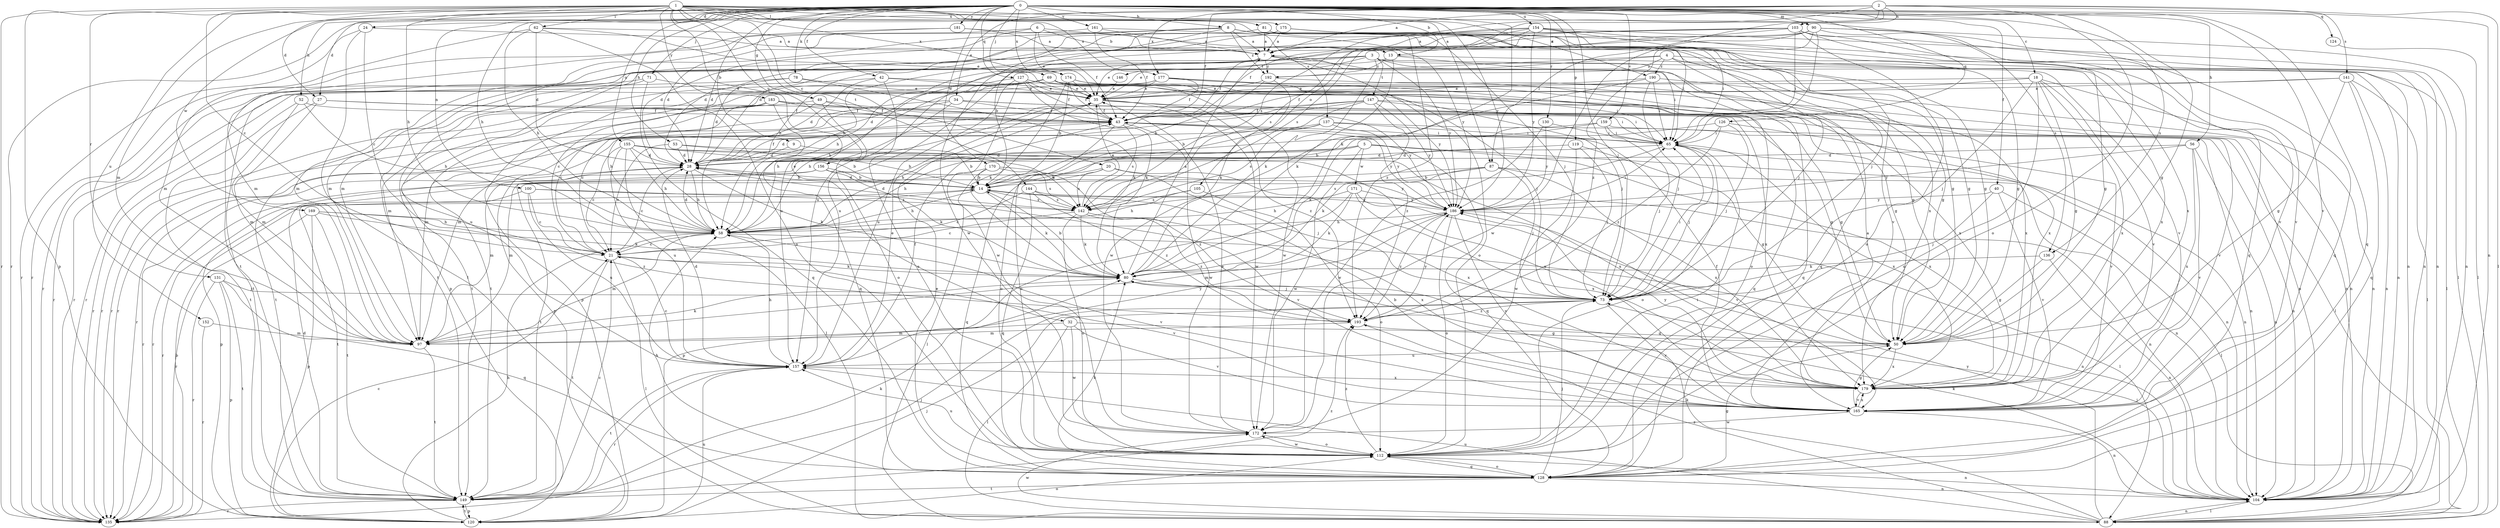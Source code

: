 strict digraph  {
0;
1;
2;
3;
4;
5;
6;
7;
8;
9;
13;
14;
18;
20;
21;
24;
27;
28;
32;
34;
35;
40;
42;
43;
49;
50;
52;
53;
56;
58;
62;
65;
69;
71;
73;
78;
80;
81;
87;
88;
90;
97;
100;
103;
104;
105;
112;
119;
120;
124;
126;
127;
128;
130;
131;
135;
136;
137;
141;
142;
144;
146;
147;
149;
152;
154;
155;
156;
157;
159;
161;
165;
169;
170;
171;
172;
174;
175;
177;
179;
181;
183;
186;
190;
192;
193;
0 -> 8  [label=b];
0 -> 9  [label=b];
0 -> 13  [label=b];
0 -> 18  [label=c];
0 -> 24  [label=d];
0 -> 27  [label=d];
0 -> 40  [label=f];
0 -> 42  [label=f];
0 -> 49  [label=g];
0 -> 50  [label=g];
0 -> 52  [label=h];
0 -> 53  [label=h];
0 -> 56  [label=h];
0 -> 58  [label=h];
0 -> 69  [label=j];
0 -> 71  [label=j];
0 -> 73  [label=j];
0 -> 78  [label=k];
0 -> 80  [label=k];
0 -> 90  [label=m];
0 -> 97  [label=m];
0 -> 100  [label=n];
0 -> 119  [label=p];
0 -> 124  [label=q];
0 -> 126  [label=q];
0 -> 127  [label=q];
0 -> 128  [label=q];
0 -> 130  [label=r];
0 -> 136  [label=s];
0 -> 152  [label=u];
0 -> 154  [label=u];
0 -> 155  [label=u];
0 -> 159  [label=v];
0 -> 161  [label=v];
0 -> 165  [label=v];
0 -> 169  [label=w];
0 -> 170  [label=w];
0 -> 174  [label=x];
0 -> 181  [label=y];
1 -> 20  [label=c];
1 -> 21  [label=c];
1 -> 27  [label=d];
1 -> 32  [label=e];
1 -> 58  [label=h];
1 -> 62  [label=i];
1 -> 81  [label=l];
1 -> 87  [label=l];
1 -> 120  [label=p];
1 -> 131  [label=r];
1 -> 135  [label=r];
1 -> 136  [label=s];
1 -> 137  [label=s];
1 -> 144  [label=t];
1 -> 156  [label=u];
1 -> 174  [label=x];
1 -> 175  [label=x];
1 -> 177  [label=x];
1 -> 183  [label=y];
1 -> 186  [label=y];
1 -> 190  [label=z];
2 -> 7  [label=a];
2 -> 34  [label=e];
2 -> 43  [label=f];
2 -> 87  [label=l];
2 -> 88  [label=l];
2 -> 103  [label=n];
2 -> 104  [label=n];
2 -> 105  [label=o];
2 -> 112  [label=o];
2 -> 135  [label=r];
2 -> 141  [label=s];
2 -> 142  [label=s];
2 -> 177  [label=x];
3 -> 35  [label=e];
3 -> 58  [label=h];
3 -> 65  [label=i];
3 -> 80  [label=k];
3 -> 104  [label=n];
3 -> 135  [label=r];
3 -> 146  [label=t];
3 -> 147  [label=t];
3 -> 165  [label=v];
3 -> 186  [label=y];
4 -> 50  [label=g];
4 -> 120  [label=p];
4 -> 128  [label=q];
4 -> 157  [label=u];
4 -> 179  [label=x];
4 -> 190  [label=z];
4 -> 192  [label=z];
5 -> 28  [label=d];
5 -> 58  [label=h];
5 -> 104  [label=n];
5 -> 128  [label=q];
5 -> 149  [label=t];
5 -> 171  [label=w];
5 -> 172  [label=w];
5 -> 179  [label=x];
6 -> 13  [label=b];
6 -> 28  [label=d];
6 -> 35  [label=e];
6 -> 43  [label=f];
6 -> 50  [label=g];
6 -> 149  [label=t];
7 -> 35  [label=e];
7 -> 43  [label=f];
7 -> 50  [label=g];
7 -> 112  [label=o];
7 -> 149  [label=t];
7 -> 192  [label=z];
8 -> 7  [label=a];
8 -> 14  [label=b];
8 -> 28  [label=d];
8 -> 50  [label=g];
8 -> 58  [label=h];
8 -> 73  [label=j];
8 -> 97  [label=m];
8 -> 104  [label=n];
8 -> 179  [label=x];
8 -> 192  [label=z];
9 -> 14  [label=b];
9 -> 28  [label=d];
13 -> 73  [label=j];
13 -> 80  [label=k];
13 -> 88  [label=l];
13 -> 157  [label=u];
13 -> 192  [label=z];
14 -> 28  [label=d];
14 -> 58  [label=h];
14 -> 80  [label=k];
14 -> 135  [label=r];
14 -> 142  [label=s];
14 -> 186  [label=y];
18 -> 35  [label=e];
18 -> 43  [label=f];
18 -> 50  [label=g];
18 -> 73  [label=j];
18 -> 104  [label=n];
18 -> 112  [label=o];
18 -> 165  [label=v];
18 -> 179  [label=x];
20 -> 14  [label=b];
20 -> 73  [label=j];
20 -> 128  [label=q];
20 -> 142  [label=s];
20 -> 179  [label=x];
21 -> 80  [label=k];
21 -> 88  [label=l];
21 -> 149  [label=t];
21 -> 165  [label=v];
24 -> 7  [label=a];
24 -> 21  [label=c];
24 -> 88  [label=l];
24 -> 135  [label=r];
27 -> 43  [label=f];
27 -> 65  [label=i];
27 -> 97  [label=m];
27 -> 149  [label=t];
28 -> 14  [label=b];
28 -> 21  [label=c];
28 -> 43  [label=f];
28 -> 58  [label=h];
28 -> 80  [label=k];
28 -> 97  [label=m];
32 -> 50  [label=g];
32 -> 88  [label=l];
32 -> 97  [label=m];
32 -> 165  [label=v];
32 -> 172  [label=w];
34 -> 43  [label=f];
34 -> 58  [label=h];
34 -> 88  [label=l];
34 -> 97  [label=m];
34 -> 135  [label=r];
34 -> 165  [label=v];
35 -> 43  [label=f];
35 -> 58  [label=h];
35 -> 65  [label=i];
35 -> 120  [label=p];
35 -> 172  [label=w];
35 -> 193  [label=z];
40 -> 73  [label=j];
40 -> 88  [label=l];
40 -> 165  [label=v];
40 -> 186  [label=y];
42 -> 28  [label=d];
42 -> 35  [label=e];
42 -> 73  [label=j];
42 -> 112  [label=o];
42 -> 135  [label=r];
43 -> 65  [label=i];
43 -> 112  [label=o];
43 -> 135  [label=r];
43 -> 142  [label=s];
43 -> 172  [label=w];
43 -> 186  [label=y];
49 -> 21  [label=c];
49 -> 43  [label=f];
49 -> 112  [label=o];
49 -> 149  [label=t];
49 -> 186  [label=y];
50 -> 157  [label=u];
50 -> 179  [label=x];
52 -> 43  [label=f];
52 -> 58  [label=h];
52 -> 97  [label=m];
52 -> 135  [label=r];
53 -> 14  [label=b];
53 -> 21  [label=c];
53 -> 28  [label=d];
53 -> 179  [label=x];
56 -> 28  [label=d];
56 -> 104  [label=n];
56 -> 165  [label=v];
56 -> 179  [label=x];
56 -> 186  [label=y];
58 -> 21  [label=c];
58 -> 28  [label=d];
58 -> 97  [label=m];
58 -> 104  [label=n];
58 -> 165  [label=v];
62 -> 7  [label=a];
62 -> 28  [label=d];
62 -> 35  [label=e];
62 -> 58  [label=h];
62 -> 97  [label=m];
62 -> 112  [label=o];
65 -> 28  [label=d];
65 -> 73  [label=j];
65 -> 80  [label=k];
65 -> 104  [label=n];
65 -> 112  [label=o];
65 -> 179  [label=x];
69 -> 35  [label=e];
69 -> 58  [label=h];
69 -> 97  [label=m];
69 -> 104  [label=n];
69 -> 112  [label=o];
69 -> 120  [label=p];
69 -> 149  [label=t];
69 -> 172  [label=w];
69 -> 179  [label=x];
71 -> 35  [label=e];
71 -> 128  [label=q];
71 -> 135  [label=r];
71 -> 157  [label=u];
73 -> 65  [label=i];
73 -> 165  [label=v];
73 -> 193  [label=z];
78 -> 28  [label=d];
78 -> 35  [label=e];
78 -> 80  [label=k];
78 -> 149  [label=t];
80 -> 7  [label=a];
80 -> 14  [label=b];
80 -> 73  [label=j];
81 -> 7  [label=a];
81 -> 28  [label=d];
81 -> 50  [label=g];
81 -> 73  [label=j];
81 -> 193  [label=z];
87 -> 14  [label=b];
87 -> 73  [label=j];
87 -> 97  [label=m];
87 -> 104  [label=n];
87 -> 142  [label=s];
87 -> 179  [label=x];
88 -> 80  [label=k];
88 -> 104  [label=n];
88 -> 157  [label=u];
88 -> 172  [label=w];
88 -> 186  [label=y];
88 -> 193  [label=z];
90 -> 7  [label=a];
90 -> 65  [label=i];
90 -> 104  [label=n];
90 -> 128  [label=q];
90 -> 135  [label=r];
90 -> 165  [label=v];
90 -> 172  [label=w];
90 -> 193  [label=z];
97 -> 80  [label=k];
97 -> 149  [label=t];
100 -> 21  [label=c];
100 -> 142  [label=s];
100 -> 149  [label=t];
100 -> 157  [label=u];
100 -> 165  [label=v];
103 -> 7  [label=a];
103 -> 50  [label=g];
103 -> 65  [label=i];
103 -> 97  [label=m];
103 -> 104  [label=n];
103 -> 112  [label=o];
103 -> 142  [label=s];
103 -> 157  [label=u];
103 -> 165  [label=v];
104 -> 73  [label=j];
104 -> 80  [label=k];
104 -> 88  [label=l];
105 -> 58  [label=h];
105 -> 112  [label=o];
105 -> 142  [label=s];
112 -> 65  [label=i];
112 -> 104  [label=n];
112 -> 128  [label=q];
112 -> 157  [label=u];
112 -> 172  [label=w];
112 -> 193  [label=z];
119 -> 28  [label=d];
119 -> 50  [label=g];
119 -> 73  [label=j];
119 -> 172  [label=w];
120 -> 21  [label=c];
120 -> 58  [label=h];
120 -> 73  [label=j];
120 -> 112  [label=o];
120 -> 149  [label=t];
120 -> 157  [label=u];
124 -> 88  [label=l];
126 -> 65  [label=i];
126 -> 73  [label=j];
126 -> 80  [label=k];
126 -> 165  [label=v];
126 -> 193  [label=z];
127 -> 28  [label=d];
127 -> 35  [label=e];
127 -> 43  [label=f];
127 -> 80  [label=k];
127 -> 104  [label=n];
127 -> 157  [label=u];
127 -> 172  [label=w];
127 -> 186  [label=y];
128 -> 35  [label=e];
128 -> 50  [label=g];
128 -> 58  [label=h];
128 -> 73  [label=j];
128 -> 80  [label=k];
128 -> 104  [label=n];
128 -> 112  [label=o];
128 -> 149  [label=t];
130 -> 65  [label=i];
130 -> 172  [label=w];
130 -> 186  [label=y];
131 -> 73  [label=j];
131 -> 120  [label=p];
131 -> 128  [label=q];
131 -> 135  [label=r];
131 -> 149  [label=t];
135 -> 14  [label=b];
136 -> 50  [label=g];
136 -> 80  [label=k];
136 -> 104  [label=n];
137 -> 28  [label=d];
137 -> 65  [label=i];
137 -> 104  [label=n];
137 -> 112  [label=o];
137 -> 142  [label=s];
137 -> 186  [label=y];
141 -> 35  [label=e];
141 -> 50  [label=g];
141 -> 88  [label=l];
141 -> 104  [label=n];
141 -> 128  [label=q];
141 -> 149  [label=t];
142 -> 21  [label=c];
142 -> 28  [label=d];
142 -> 35  [label=e];
142 -> 80  [label=k];
142 -> 112  [label=o];
142 -> 179  [label=x];
142 -> 193  [label=z];
144 -> 21  [label=c];
144 -> 104  [label=n];
144 -> 128  [label=q];
144 -> 142  [label=s];
144 -> 193  [label=z];
146 -> 35  [label=e];
147 -> 14  [label=b];
147 -> 43  [label=f];
147 -> 50  [label=g];
147 -> 97  [label=m];
147 -> 128  [label=q];
147 -> 135  [label=r];
147 -> 186  [label=y];
147 -> 193  [label=z];
149 -> 21  [label=c];
149 -> 28  [label=d];
149 -> 73  [label=j];
149 -> 80  [label=k];
149 -> 120  [label=p];
149 -> 135  [label=r];
149 -> 193  [label=z];
152 -> 97  [label=m];
152 -> 135  [label=r];
154 -> 7  [label=a];
154 -> 43  [label=f];
154 -> 50  [label=g];
154 -> 58  [label=h];
154 -> 65  [label=i];
154 -> 88  [label=l];
154 -> 128  [label=q];
154 -> 142  [label=s];
154 -> 186  [label=y];
155 -> 14  [label=b];
155 -> 21  [label=c];
155 -> 28  [label=d];
155 -> 58  [label=h];
155 -> 88  [label=l];
155 -> 142  [label=s];
155 -> 157  [label=u];
155 -> 179  [label=x];
156 -> 14  [label=b];
156 -> 80  [label=k];
156 -> 120  [label=p];
156 -> 135  [label=r];
156 -> 186  [label=y];
157 -> 21  [label=c];
157 -> 28  [label=d];
157 -> 35  [label=e];
157 -> 43  [label=f];
157 -> 58  [label=h];
157 -> 135  [label=r];
157 -> 149  [label=t];
157 -> 179  [label=x];
157 -> 186  [label=y];
159 -> 14  [label=b];
159 -> 58  [label=h];
159 -> 65  [label=i];
159 -> 73  [label=j];
159 -> 104  [label=n];
161 -> 7  [label=a];
161 -> 43  [label=f];
161 -> 97  [label=m];
161 -> 186  [label=y];
165 -> 7  [label=a];
165 -> 14  [label=b];
165 -> 43  [label=f];
165 -> 50  [label=g];
165 -> 104  [label=n];
165 -> 172  [label=w];
165 -> 179  [label=x];
169 -> 58  [label=h];
169 -> 80  [label=k];
169 -> 120  [label=p];
169 -> 135  [label=r];
169 -> 149  [label=t];
169 -> 193  [label=z];
170 -> 14  [label=b];
170 -> 88  [label=l];
170 -> 135  [label=r];
170 -> 142  [label=s];
170 -> 193  [label=z];
171 -> 58  [label=h];
171 -> 80  [label=k];
171 -> 120  [label=p];
171 -> 165  [label=v];
171 -> 179  [label=x];
171 -> 186  [label=y];
172 -> 35  [label=e];
172 -> 112  [label=o];
174 -> 14  [label=b];
174 -> 35  [label=e];
174 -> 43  [label=f];
174 -> 50  [label=g];
174 -> 73  [label=j];
174 -> 80  [label=k];
175 -> 7  [label=a];
175 -> 28  [label=d];
175 -> 65  [label=i];
175 -> 104  [label=n];
175 -> 165  [label=v];
175 -> 172  [label=w];
177 -> 21  [label=c];
177 -> 35  [label=e];
177 -> 43  [label=f];
177 -> 65  [label=i];
177 -> 128  [label=q];
177 -> 135  [label=r];
177 -> 179  [label=x];
179 -> 165  [label=v];
179 -> 186  [label=y];
181 -> 7  [label=a];
181 -> 28  [label=d];
181 -> 97  [label=m];
181 -> 179  [label=x];
183 -> 21  [label=c];
183 -> 43  [label=f];
183 -> 50  [label=g];
183 -> 58  [label=h];
183 -> 128  [label=q];
183 -> 135  [label=r];
183 -> 179  [label=x];
186 -> 58  [label=h];
186 -> 65  [label=i];
186 -> 88  [label=l];
186 -> 97  [label=m];
186 -> 112  [label=o];
186 -> 165  [label=v];
186 -> 193  [label=z];
190 -> 35  [label=e];
190 -> 65  [label=i];
190 -> 73  [label=j];
190 -> 104  [label=n];
190 -> 172  [label=w];
192 -> 14  [label=b];
192 -> 35  [label=e];
192 -> 80  [label=k];
192 -> 179  [label=x];
193 -> 50  [label=g];
193 -> 97  [label=m];
193 -> 186  [label=y];
}
